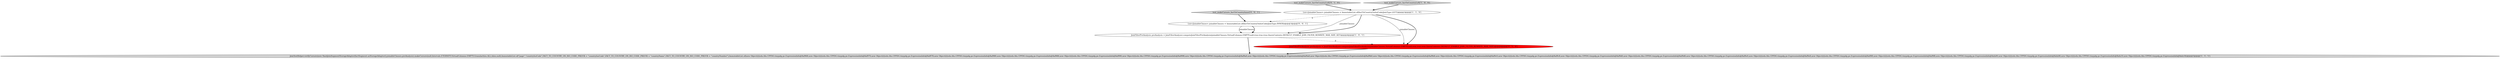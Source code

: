 digraph {
0 [style = filled, label = "JoinTestHelper.verifyCursors(new HashJoinSegmentStorageAdapter(factSegment.asStorageAdapter(),joinableClauses,preAnalysis).makeCursors(null,Intervals.ETERNITY,VirtualColumns.EMPTY,Granularities.ALL,false,null),ImmutableList.of(\"page\",\"countryIsoCode\",FACT_TO_COUNTRY_ON_ISO_CODE_PREFIX + \"countryIsoCode\",FACT_TO_COUNTRY_ON_ISO_CODE_PREFIX + \"countryName\",FACT_TO_COUNTRY_ON_ISO_CODE_PREFIX + \"countryNumber\"),ImmutableList.of(new Object((((edu.fdu.CPPDG.tinypdg.pe.ExpressionInfo@8af968,new Object((((edu.fdu.CPPDG.tinypdg.pe.ExpressionInfo@8af970,new Object((((edu.fdu.CPPDG.tinypdg.pe.ExpressionInfo@8af978,new Object((((edu.fdu.CPPDG.tinypdg.pe.ExpressionInfo@8af980,new Object((((edu.fdu.CPPDG.tinypdg.pe.ExpressionInfo@8af988,new Object((((edu.fdu.CPPDG.tinypdg.pe.ExpressionInfo@8af990,new Object((((edu.fdu.CPPDG.tinypdg.pe.ExpressionInfo@8af998,new Object((((edu.fdu.CPPDG.tinypdg.pe.ExpressionInfo@8af9a0,new Object((((edu.fdu.CPPDG.tinypdg.pe.ExpressionInfo@8af9a8,new Object((((edu.fdu.CPPDG.tinypdg.pe.ExpressionInfo@8af9b0,new Object((((edu.fdu.CPPDG.tinypdg.pe.ExpressionInfo@8af9b8,new Object((((edu.fdu.CPPDG.tinypdg.pe.ExpressionInfo@8af9c0,new Object((((edu.fdu.CPPDG.tinypdg.pe.ExpressionInfo@8af9c8,new Object((((edu.fdu.CPPDG.tinypdg.pe.ExpressionInfo@8af9d0,new Object((((edu.fdu.CPPDG.tinypdg.pe.ExpressionInfo@8af9d8,new Object((((edu.fdu.CPPDG.tinypdg.pe.ExpressionInfo@8af9e0,new Object((((edu.fdu.CPPDG.tinypdg.pe.ExpressionInfo@8af9e8,new Object((((edu.fdu.CPPDG.tinypdg.pe.ExpressionInfo@8af9f0,new Object((((edu.fdu.CPPDG.tinypdg.pe.ExpressionInfo@8af9f8,new Object((((edu.fdu.CPPDG.tinypdg.pe.ExpressionInfo@8afa00,new Object((((edu.fdu.CPPDG.tinypdg.pe.ExpressionInfo@8afa08,new Object((((edu.fdu.CPPDG.tinypdg.pe.ExpressionInfo@8afa10,new Object((((edu.fdu.CPPDG.tinypdg.pe.ExpressionInfo@8afa18))@@@5@@@['1', '1', '1']", fillcolor = lightgray, shape = ellipse image = "AAA0AAABBB1BBB"];
5 [style = filled, label = "test_makeCursors_factToCountryLeft['0', '1', '0']", fillcolor = lightgray, shape = diamond image = "AAA0AAABBB2BBB"];
1 [style = filled, label = "test_makeCursors_factToCountryLeft['1', '0', '0']", fillcolor = lightgray, shape = diamond image = "AAA0AAABBB1BBB"];
2 [style = filled, label = "List<JoinableClause> joinableClauses = ImmutableList.of(factToCountryOnIsoCode(JoinType.LEFT))@@@3@@@['1', '1', '0']", fillcolor = white, shape = ellipse image = "AAA0AAABBB1BBB"];
3 [style = filled, label = "JoinFilterPreAnalysis preAnalysis = JoinFilterAnalyzer.computeJoinFilterPreAnalysis(joinableClauses,VirtualColumns.EMPTY,null,true,true,true,QueryContexts.DEFAULT_ENABLE_JOIN_FILTER_REWRITE_MAX_SIZE_KEY)@@@4@@@['1', '0', '1']", fillcolor = white, shape = ellipse image = "AAA0AAABBB1BBB"];
4 [style = filled, label = "JoinFilterPreAnalysis preAnalysis = JoinFilterAnalyzer.computeJoinFilterPreAnalysis(joinableClauses,VirtualColumns.EMPTY,null,true,true,true,QueryContexts.DEFAULT_ENABLE_JOIN_FILTER_REWRITE_MAX_SIZE)@@@4@@@['0', '1', '0']", fillcolor = red, shape = ellipse image = "AAA1AAABBB2BBB"];
7 [style = filled, label = "List<JoinableClause> joinableClauses = ImmutableList.of(factToCountryOnIsoCode(JoinType.INNER))@@@3@@@['0', '0', '1']", fillcolor = white, shape = ellipse image = "AAA0AAABBB3BBB"];
6 [style = filled, label = "test_makeCursors_factToCountryInner['0', '0', '1']", fillcolor = lightgray, shape = diamond image = "AAA0AAABBB3BBB"];
5->2 [style = bold, label=""];
1->2 [style = bold, label=""];
2->3 [style = solid, label="joinableClauses"];
2->4 [style = solid, label="joinableClauses"];
6->7 [style = bold, label=""];
7->3 [style = solid, label="joinableClauses"];
3->4 [style = dashed, label="0"];
2->7 [style = dashed, label="0"];
2->4 [style = bold, label=""];
7->3 [style = bold, label=""];
3->0 [style = bold, label=""];
2->3 [style = bold, label=""];
4->0 [style = bold, label=""];
}
